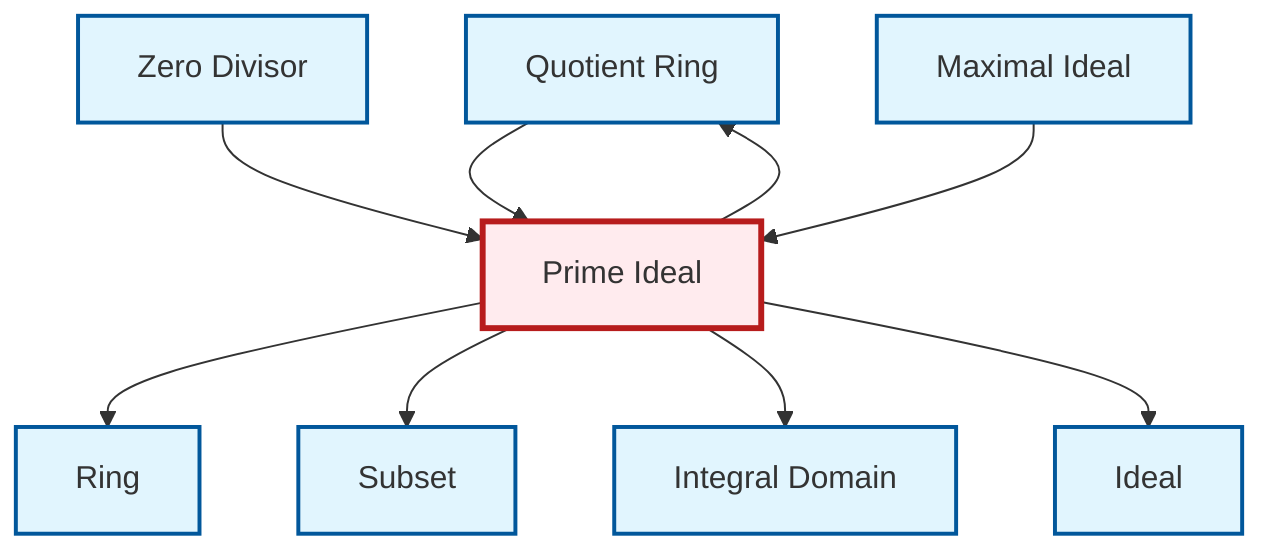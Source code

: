graph TD
    classDef definition fill:#e1f5fe,stroke:#01579b,stroke-width:2px
    classDef theorem fill:#f3e5f5,stroke:#4a148c,stroke-width:2px
    classDef axiom fill:#fff3e0,stroke:#e65100,stroke-width:2px
    classDef example fill:#e8f5e9,stroke:#1b5e20,stroke-width:2px
    classDef current fill:#ffebee,stroke:#b71c1c,stroke-width:3px
    def-quotient-ring["Quotient Ring"]:::definition
    def-ring["Ring"]:::definition
    def-ideal["Ideal"]:::definition
    def-integral-domain["Integral Domain"]:::definition
    def-maximal-ideal["Maximal Ideal"]:::definition
    def-zero-divisor["Zero Divisor"]:::definition
    def-subset["Subset"]:::definition
    def-prime-ideal["Prime Ideal"]:::definition
    def-prime-ideal --> def-ring
    def-prime-ideal --> def-quotient-ring
    def-prime-ideal --> def-subset
    def-quotient-ring --> def-prime-ideal
    def-prime-ideal --> def-integral-domain
    def-zero-divisor --> def-prime-ideal
    def-prime-ideal --> def-ideal
    def-maximal-ideal --> def-prime-ideal
    class def-prime-ideal current
